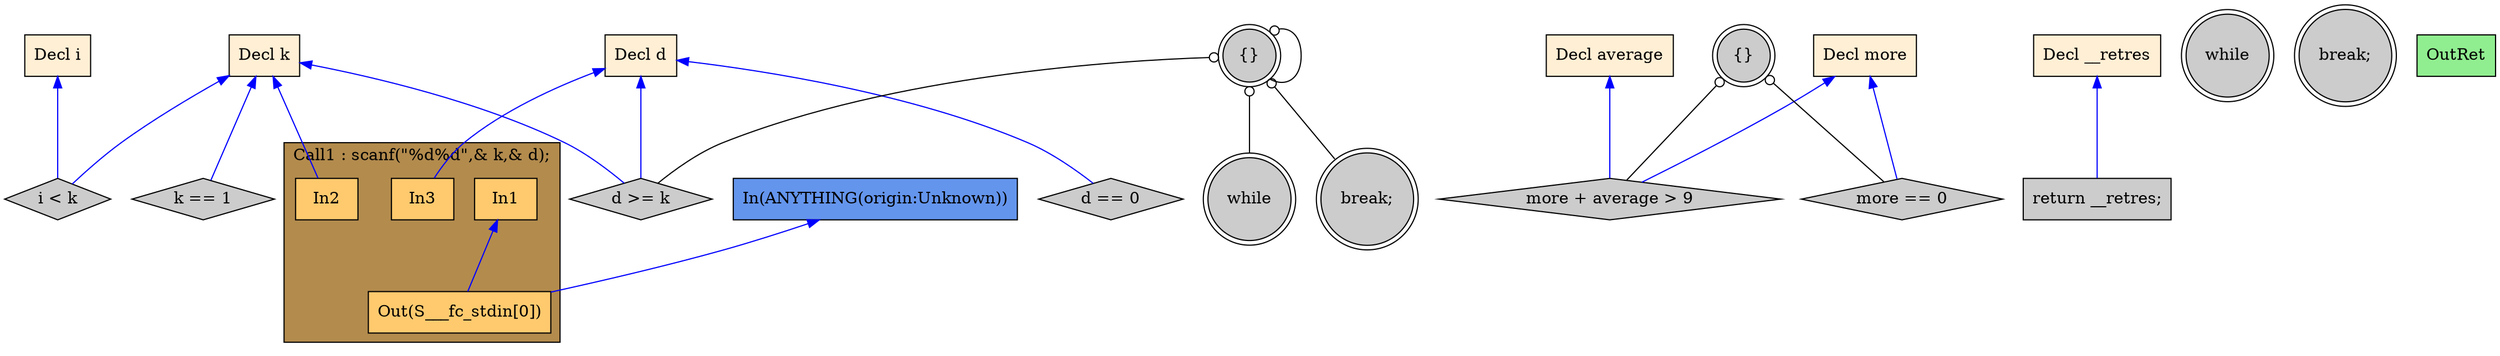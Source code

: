 digraph G {
  rankdir=TB;
  node [style="filled", ];
  2 [label="Decl k", fillcolor="#FFEFD5", shape=box, ];
  3 [label="Decl d", fillcolor="#FFEFD5", shape=box, ];
  4 [label="Decl i", fillcolor="#FFEFD5", shape=box, ];
  5 [label="Decl average", fillcolor="#FFEFD5", shape=box, ];
  6 [label="Decl more", fillcolor="#FFEFD5", shape=box, ];
  7 [label="Decl __retres", fillcolor="#FFEFD5", shape=box, ];
  9 [label="In1", fillcolor="#FFCA6E", shape=box, ];
  10 [label="In2", fillcolor="#FFCA6E", shape=box, ];
  11 [label="In3", fillcolor="#FFCA6E", shape=box, ];
  12 [label="Out(S___fc_stdin[0])", fillcolor="#FFCA6E", shape=box, ];
  13 [label="d == 0", fillcolor="#CCCCCC", shape=diamond, ];
  14 [label="k == 1", fillcolor="#CCCCCC", shape=diamond, ];
  15 [label="while", fillcolor="#CCCCCC", shape=doublecircle, ];
  16 [label="{}", fillcolor="#CCCCCC", shape=doublecircle, ];
  17 [label="d >= k", fillcolor="#CCCCCC", shape=diamond, ];
  18 [label="break;", fillcolor="#CCCCCC", shape=doublecircle, ];
  19 [label="while", fillcolor="#CCCCCC", shape=doublecircle, ];
  20 [label="i < k", fillcolor="#CCCCCC", shape=diamond, ];
  21 [label="{}", fillcolor="#CCCCCC", shape=doublecircle, ];
  22 [label="more == 0", fillcolor="#CCCCCC", shape=diamond, ];
  23 [label="more + average > 9", fillcolor="#CCCCCC", shape=diamond, ];
  24 [label="break;", fillcolor="#CCCCCC", shape=doublecircle, ];
  25 [label="return __retres;", fillcolor="#CCCCCC", shape=box, ];
  26 [label="OutRet", fillcolor="#90EE90", shape=box, ];
  27 [label="In(ANYTHING(origin:Unknown))", fillcolor="#6495ED", shape=box, ];
  
  subgraph cluster_Call1 { label="Call1 : scanf(\"%d%d\",& k,& d);";
                           fillcolor="#B38B4D"; style="filled"; 12;11;10;9;
     };
  
  edge [dir=back, ];
  2 -> 10 [color="#0000FF", ];
  3 -> 11 [color="#0000FF", ];
  9 -> 12 [color="#0000FF", ];
  27 -> 12 [color="#0000FF", ];
  3 -> 13 [color="#0000FF", ];
  2 -> 14 [color="#0000FF", ];
  16 -> 15 [color="#000000", arrowtail=odot, ];
  16 -> 16 [color="#000000", arrowtail=odot, ];
  2 -> 17 [color="#0000FF", ];
  3 -> 17 [color="#0000FF", ];
  16 -> 17 [color="#000000", arrowtail=odot, ];
  16 -> 18 [color="#000000", arrowtail=odot, ];
  2 -> 20 [color="#0000FF", ];
  4 -> 20 [color="#0000FF", ];
  6 -> 22 [color="#0000FF", ];
  21 -> 22 [color="#000000", arrowtail=odot, ];
  5 -> 23 [color="#0000FF", ];
  6 -> 23 [color="#0000FF", ];
  21 -> 23 [color="#000000", arrowtail=odot, ];
  7 -> 25 [color="#0000FF", ];
  
  }